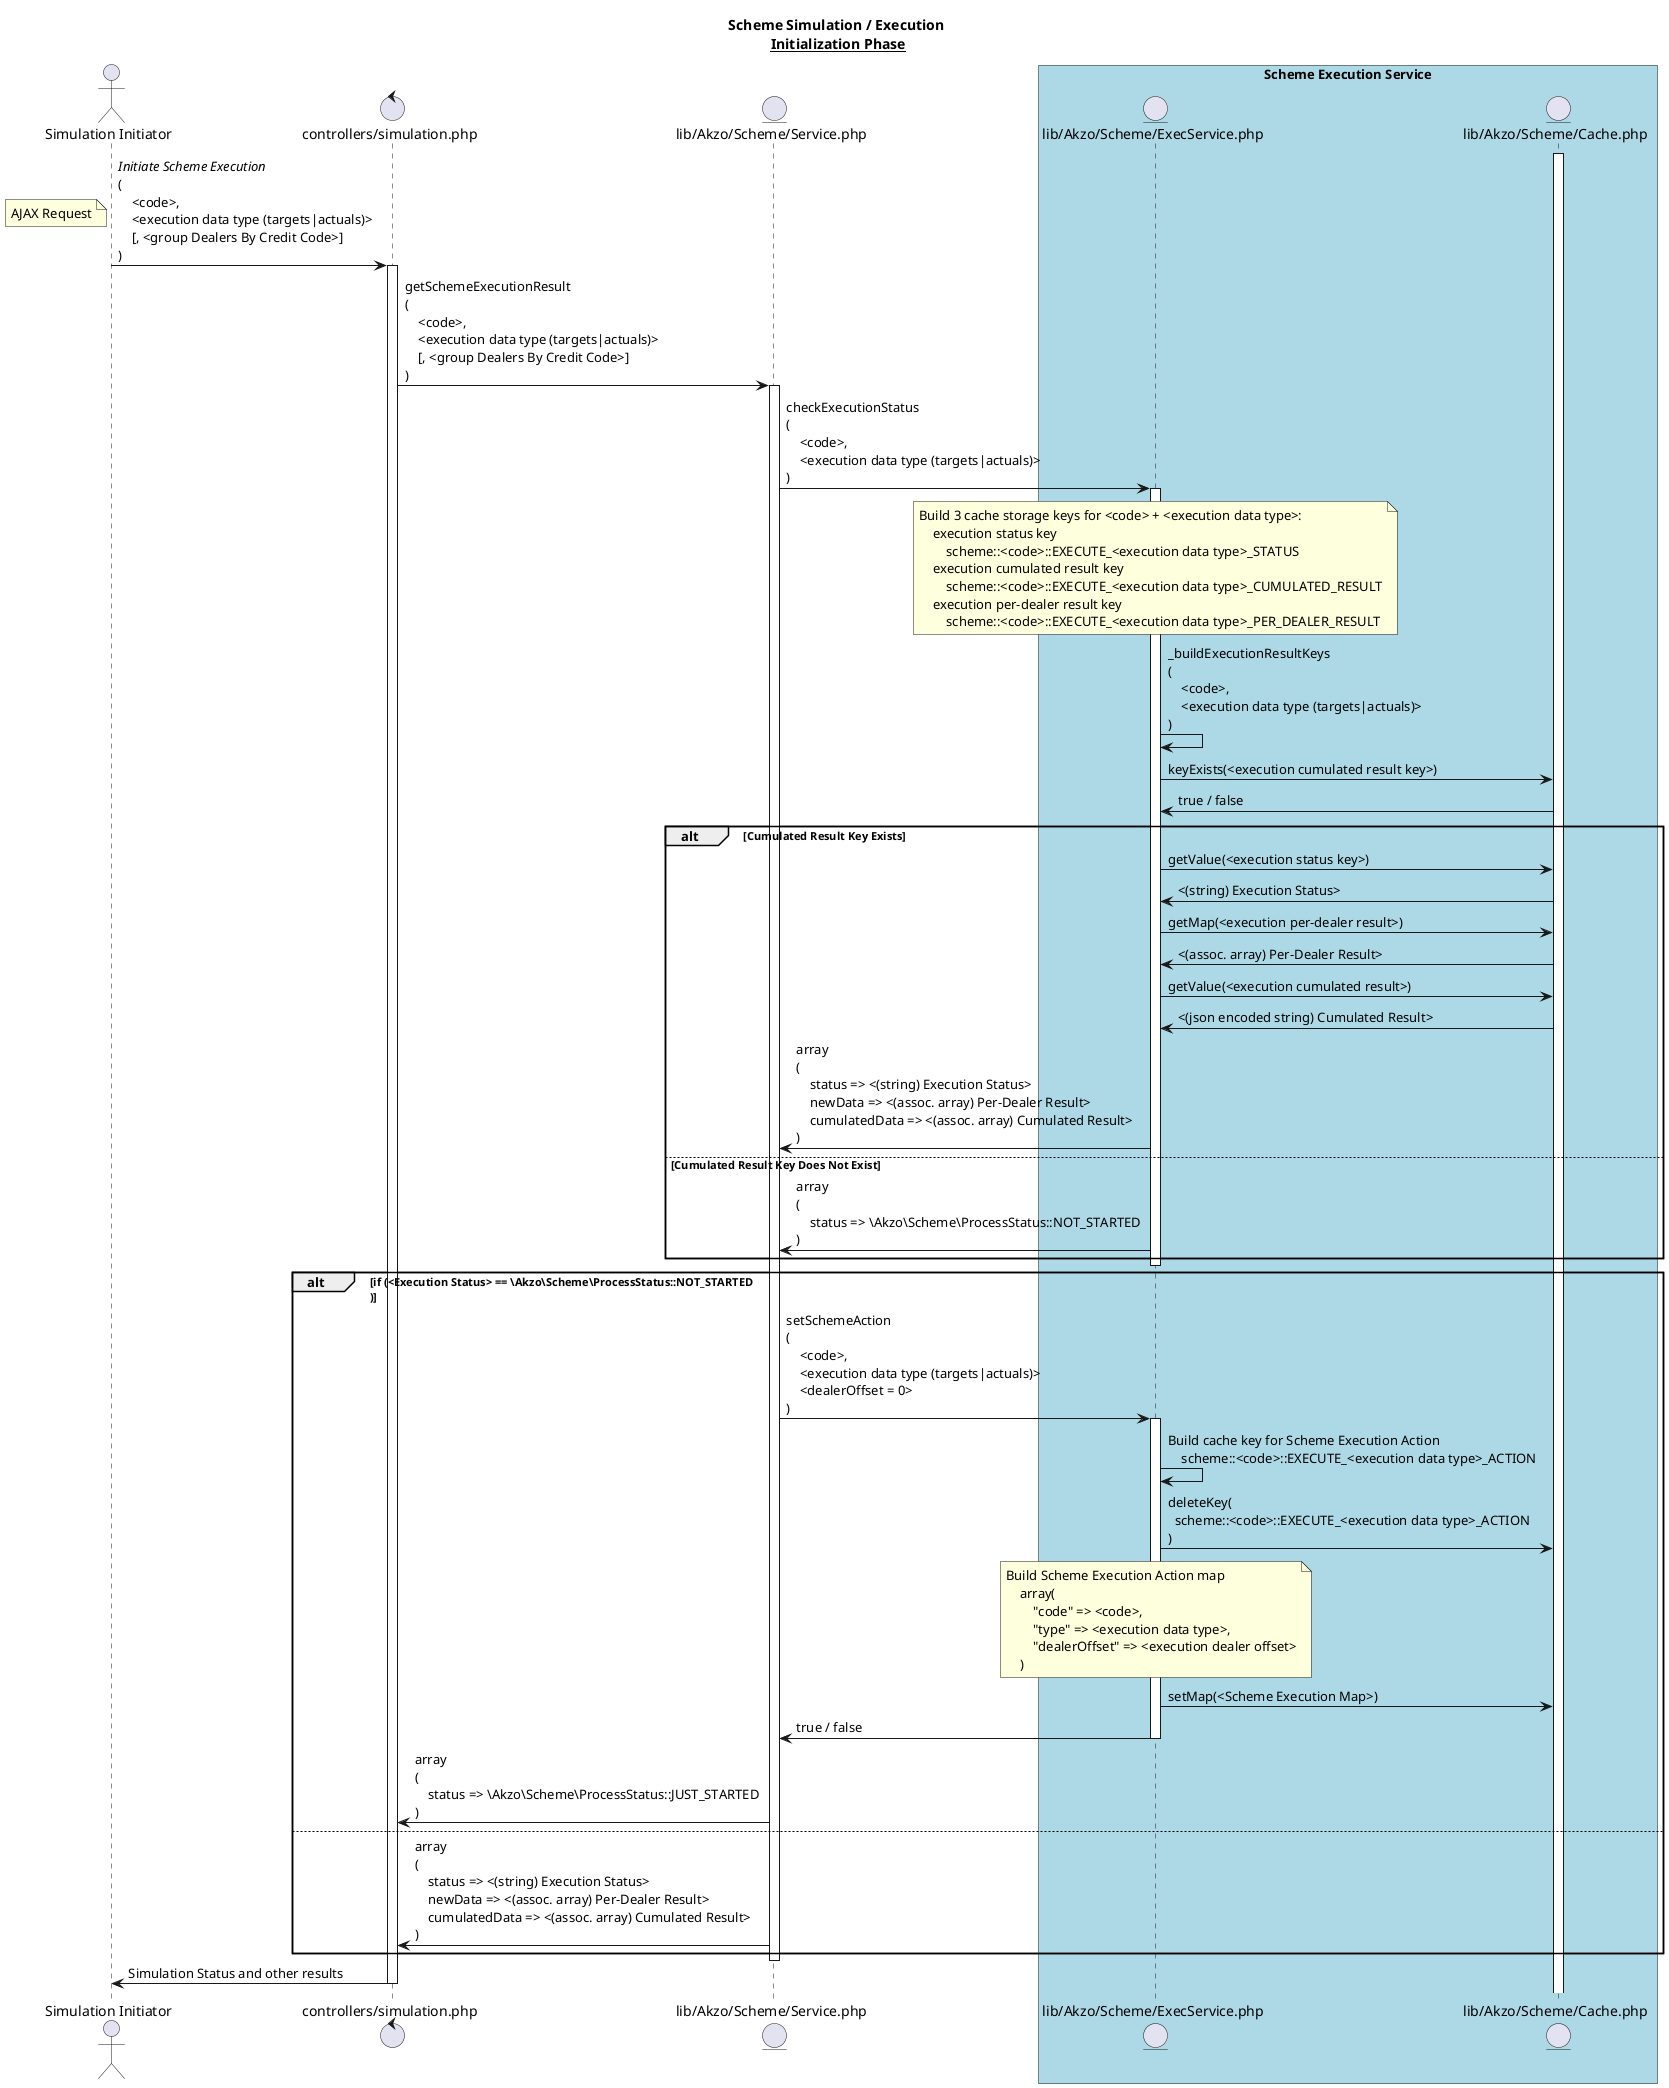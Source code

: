 @startuml
' Scheme Execution Initialization Phase
title Scheme Simulation / Execution\n __Initialization Phase__

' Define all actors and entities
actor "Simulation Initiator" as FE
control "controllers/simulation.php" as SC
entity "lib/Akzo/Scheme/Service.php" as SS
box "Scheme Execution Service" #LightBlue
    entity "lib/Akzo/Scheme/ExecService.php" as ES
    entity "lib/Akzo/Scheme/Cache.php" as EC
end box

' Activate Always active entities
activate EC

' Ajax Request from Scheme Simulation Page to get Scheme Execution Result or to start a Scheme Execution if not started
FE -> SC : //Initiate Scheme Execution//\n(\n    <code>, \n    <execution data type (targets|actuals)> \n    [, <group Dealers By Credit Code>]\n)
note left: AJAX Request
activate SC

SC -> SS : getSchemeExecutionResult\n(\n    <code>, \n    <execution data type (targets|actuals)> \n    [, <group Dealers By Credit Code>]\n)
activate SS

SS -> ES : checkExecutionStatus\n(\n    <code>, \n    <execution data type (targets|actuals)> \n)
activate ES

' Build Scheme Execution related cache keys
note over ES
    Build 3 cache storage keys for <code> + <execution data type>:
        execution status key
            scheme::<code>::EXECUTE_<execution data type>_STATUS
        execution cumulated result key
            scheme::<code>::EXECUTE_<execution data type>_CUMULATED_RESULT
        execution per-dealer result key
            scheme::<code>::EXECUTE_<execution data type>_PER_DEALER_RESULT
end note
ES -> ES : _buildExecutionResultKeys\n(\n    <code>, \n    <execution data type (targets|actuals)> \n)

' Get scheme execution result if it exists in cache or else return not started flag
ES -> EC : keyExists(<execution cumulated result key>)
ES <- EC : true / false
alt Cumulated Result Key Exists
    ES -> EC : getValue(<execution status key>)
    ES <- EC : <(string) Execution Status>
    ES -> EC : getMap(<execution per-dealer result>)
    ES <- EC : <(assoc. array) Per-Dealer Result>
    ES -> EC : getValue(<execution cumulated result>)
    ES <- EC : <(json encoded string) Cumulated Result>
    SS <- ES : array\n(\n    status => <(string) Execution Status>\n    newData => <(assoc. array) Per-Dealer Result>\n    cumulatedData => <(assoc. array) Cumulated Result>\n)
else Cumulated Result Key Does Not Exist
    SS <- ES : array\n(\n    status => \Akzo\Scheme\ProcessStatus::NOT_STARTED \n)
end
deactivate ES

' Set Execution Action in Cache if execution is not started for this scheme code and execution data type
alt if (<Execution Status> == \Akzo\Scheme\ProcessStatus::NOT_STARTED \n)
    SS -> ES : setSchemeAction\n(\n    <code>, \n    <execution data type (targets|actuals)>\n    <dealerOffset = 0>\n)
    activate ES
    ES -> ES : Build cache key for Scheme Execution Action\n    scheme::<code>::EXECUTE_<execution data type>_ACTION
    ES -> EC : deleteKey(\n  scheme::<code>::EXECUTE_<execution data type>_ACTION\n)
    note over ES
        Build Scheme Execution Action map
            array(
                "code" => <code>,
                "type" => <execution data type>,
                "dealerOffset" => <execution dealer offset>
            )
    end note
    ES -> EC : setMap(<Scheme Execution Map>)
    SS <- ES : true / false
    deactivate ES

    SC <- SS : array\n(\n    status => \Akzo\Scheme\ProcessStatus::JUST_STARTED \n)
else
    SC <- SS : array\n(\n    status => <(string) Execution Status>\n    newData => <(assoc. array) Per-Dealer Result>\n    cumulatedData => <(assoc. array) Cumulated Result>\n)
end
deactivate SS

FE <- SC : Simulation Status and other results
deactivate SC

@enduml
